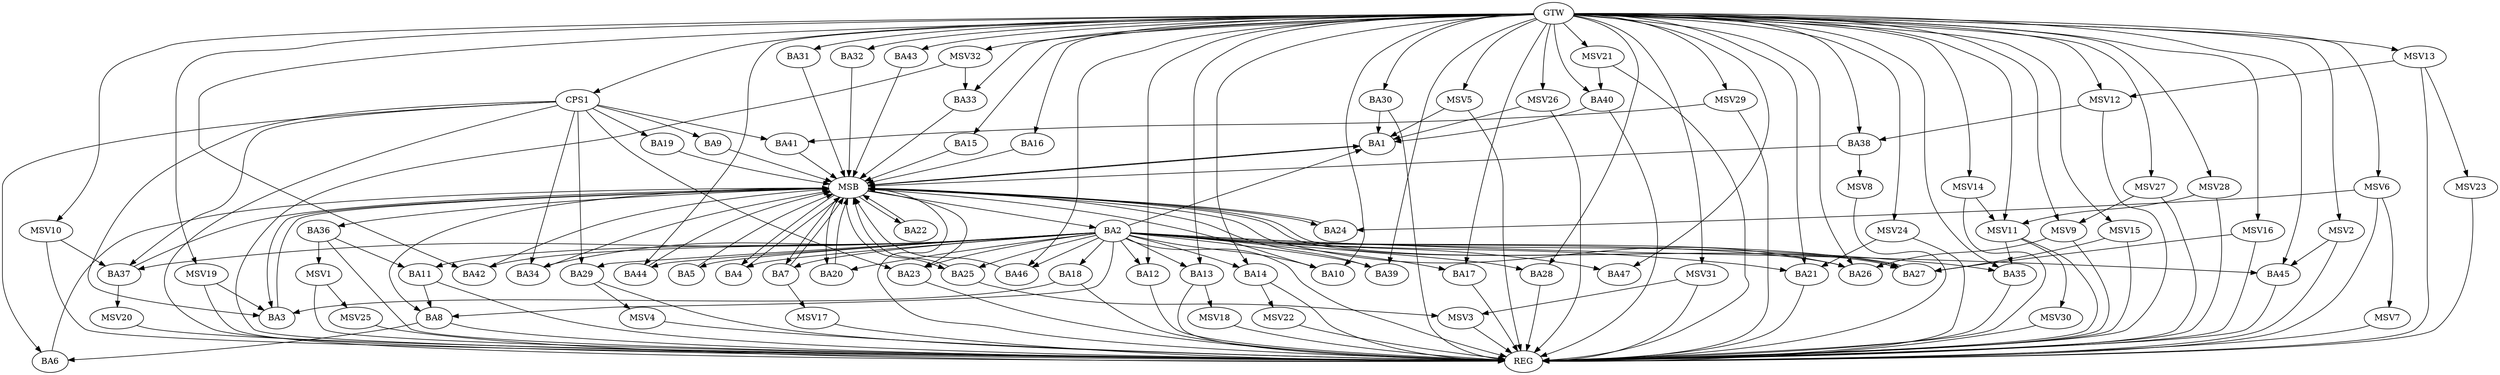 strict digraph G {
  BA1 [ label="BA1" ];
  BA2 [ label="BA2" ];
  BA3 [ label="BA3" ];
  BA4 [ label="BA4" ];
  BA5 [ label="BA5" ];
  BA6 [ label="BA6" ];
  BA7 [ label="BA7" ];
  BA8 [ label="BA8" ];
  BA9 [ label="BA9" ];
  BA10 [ label="BA10" ];
  BA11 [ label="BA11" ];
  BA12 [ label="BA12" ];
  BA13 [ label="BA13" ];
  BA14 [ label="BA14" ];
  BA15 [ label="BA15" ];
  BA16 [ label="BA16" ];
  BA17 [ label="BA17" ];
  BA18 [ label="BA18" ];
  BA19 [ label="BA19" ];
  BA20 [ label="BA20" ];
  BA21 [ label="BA21" ];
  BA22 [ label="BA22" ];
  BA23 [ label="BA23" ];
  BA24 [ label="BA24" ];
  BA25 [ label="BA25" ];
  BA26 [ label="BA26" ];
  BA27 [ label="BA27" ];
  BA28 [ label="BA28" ];
  BA29 [ label="BA29" ];
  BA30 [ label="BA30" ];
  BA31 [ label="BA31" ];
  BA32 [ label="BA32" ];
  BA33 [ label="BA33" ];
  BA34 [ label="BA34" ];
  BA35 [ label="BA35" ];
  BA36 [ label="BA36" ];
  BA37 [ label="BA37" ];
  BA38 [ label="BA38" ];
  BA39 [ label="BA39" ];
  BA40 [ label="BA40" ];
  BA41 [ label="BA41" ];
  BA42 [ label="BA42" ];
  BA43 [ label="BA43" ];
  BA44 [ label="BA44" ];
  BA45 [ label="BA45" ];
  BA46 [ label="BA46" ];
  BA47 [ label="BA47" ];
  CPS1 [ label="CPS1" ];
  GTW [ label="GTW" ];
  REG [ label="REG" ];
  MSB [ label="MSB" ];
  MSV1 [ label="MSV1" ];
  MSV2 [ label="MSV2" ];
  MSV3 [ label="MSV3" ];
  MSV4 [ label="MSV4" ];
  MSV5 [ label="MSV5" ];
  MSV6 [ label="MSV6" ];
  MSV7 [ label="MSV7" ];
  MSV8 [ label="MSV8" ];
  MSV9 [ label="MSV9" ];
  MSV10 [ label="MSV10" ];
  MSV11 [ label="MSV11" ];
  MSV12 [ label="MSV12" ];
  MSV13 [ label="MSV13" ];
  MSV14 [ label="MSV14" ];
  MSV15 [ label="MSV15" ];
  MSV16 [ label="MSV16" ];
  MSV17 [ label="MSV17" ];
  MSV18 [ label="MSV18" ];
  MSV19 [ label="MSV19" ];
  MSV20 [ label="MSV20" ];
  MSV21 [ label="MSV21" ];
  MSV22 [ label="MSV22" ];
  MSV23 [ label="MSV23" ];
  MSV24 [ label="MSV24" ];
  MSV25 [ label="MSV25" ];
  MSV26 [ label="MSV26" ];
  MSV27 [ label="MSV27" ];
  MSV28 [ label="MSV28" ];
  MSV29 [ label="MSV29" ];
  MSV30 [ label="MSV30" ];
  MSV31 [ label="MSV31" ];
  MSV32 [ label="MSV32" ];
  BA2 -> BA1;
  BA8 -> BA6;
  BA11 -> BA8;
  BA18 -> BA3;
  BA30 -> BA1;
  BA36 -> BA11;
  BA40 -> BA1;
  CPS1 -> BA37;
  CPS1 -> BA19;
  CPS1 -> BA41;
  CPS1 -> BA29;
  CPS1 -> BA6;
  CPS1 -> BA3;
  CPS1 -> BA34;
  CPS1 -> BA23;
  CPS1 -> BA9;
  GTW -> BA10;
  GTW -> BA12;
  GTW -> BA13;
  GTW -> BA14;
  GTW -> BA15;
  GTW -> BA16;
  GTW -> BA17;
  GTW -> BA21;
  GTW -> BA26;
  GTW -> BA28;
  GTW -> BA30;
  GTW -> BA31;
  GTW -> BA32;
  GTW -> BA33;
  GTW -> BA35;
  GTW -> BA38;
  GTW -> BA39;
  GTW -> BA40;
  GTW -> BA42;
  GTW -> BA43;
  GTW -> BA44;
  GTW -> BA45;
  GTW -> BA46;
  GTW -> BA47;
  GTW -> CPS1;
  BA2 -> REG;
  BA8 -> REG;
  BA11 -> REG;
  BA12 -> REG;
  BA13 -> REG;
  BA14 -> REG;
  BA17 -> REG;
  BA18 -> REG;
  BA21 -> REG;
  BA23 -> REG;
  BA28 -> REG;
  BA29 -> REG;
  BA30 -> REG;
  BA35 -> REG;
  BA36 -> REG;
  BA40 -> REG;
  BA45 -> REG;
  CPS1 -> REG;
  BA1 -> MSB;
  MSB -> BA2;
  MSB -> REG;
  BA3 -> MSB;
  MSB -> BA1;
  BA4 -> MSB;
  BA5 -> MSB;
  BA6 -> MSB;
  MSB -> BA4;
  BA7 -> MSB;
  BA9 -> MSB;
  MSB -> BA8;
  BA10 -> MSB;
  BA15 -> MSB;
  BA16 -> MSB;
  BA19 -> MSB;
  BA20 -> MSB;
  MSB -> BA7;
  BA22 -> MSB;
  BA24 -> MSB;
  BA25 -> MSB;
  BA26 -> MSB;
  MSB -> BA22;
  BA27 -> MSB;
  MSB -> BA3;
  BA31 -> MSB;
  BA32 -> MSB;
  MSB -> BA27;
  BA33 -> MSB;
  BA34 -> MSB;
  BA37 -> MSB;
  MSB -> BA20;
  BA38 -> MSB;
  MSB -> BA23;
  BA39 -> MSB;
  MSB -> BA25;
  BA41 -> MSB;
  BA42 -> MSB;
  BA43 -> MSB;
  BA44 -> MSB;
  MSB -> BA36;
  BA46 -> MSB;
  MSB -> BA24;
  BA2 -> BA10;
  BA2 -> BA8;
  BA2 -> BA26;
  BA2 -> BA7;
  BA2 -> BA18;
  BA2 -> BA21;
  BA2 -> BA4;
  BA2 -> BA35;
  BA2 -> BA23;
  BA2 -> BA34;
  BA2 -> BA42;
  BA2 -> BA44;
  BA2 -> BA46;
  BA2 -> BA29;
  BA2 -> BA20;
  BA2 -> BA11;
  BA2 -> BA47;
  BA2 -> BA25;
  BA2 -> BA12;
  BA2 -> BA5;
  BA2 -> BA45;
  BA2 -> BA13;
  BA2 -> BA39;
  BA2 -> BA14;
  BA2 -> BA17;
  BA2 -> BA37;
  BA2 -> BA27;
  BA2 -> BA28;
  BA36 -> MSV1;
  MSV1 -> REG;
  MSV2 -> BA45;
  GTW -> MSV2;
  MSV2 -> REG;
  BA25 -> MSV3;
  MSV3 -> REG;
  BA29 -> MSV4;
  MSV4 -> REG;
  MSV5 -> BA1;
  GTW -> MSV5;
  MSV5 -> REG;
  MSV6 -> BA24;
  GTW -> MSV6;
  MSV6 -> REG;
  MSV6 -> MSV7;
  MSV7 -> REG;
  BA38 -> MSV8;
  MSV8 -> REG;
  MSV9 -> BA26;
  GTW -> MSV9;
  MSV9 -> REG;
  MSV10 -> BA37;
  GTW -> MSV10;
  MSV10 -> REG;
  MSV11 -> BA35;
  GTW -> MSV11;
  MSV11 -> REG;
  MSV12 -> BA38;
  GTW -> MSV12;
  MSV12 -> REG;
  MSV13 -> MSV12;
  GTW -> MSV13;
  MSV13 -> REG;
  MSV14 -> MSV11;
  GTW -> MSV14;
  MSV14 -> REG;
  MSV15 -> BA27;
  GTW -> MSV15;
  MSV15 -> REG;
  MSV16 -> BA27;
  GTW -> MSV16;
  MSV16 -> REG;
  BA7 -> MSV17;
  MSV17 -> REG;
  BA13 -> MSV18;
  MSV18 -> REG;
  MSV19 -> BA3;
  GTW -> MSV19;
  MSV19 -> REG;
  BA37 -> MSV20;
  MSV20 -> REG;
  MSV21 -> BA40;
  GTW -> MSV21;
  MSV21 -> REG;
  BA14 -> MSV22;
  MSV22 -> REG;
  MSV13 -> MSV23;
  MSV23 -> REG;
  MSV24 -> BA21;
  GTW -> MSV24;
  MSV24 -> REG;
  MSV1 -> MSV25;
  MSV25 -> REG;
  MSV26 -> BA1;
  GTW -> MSV26;
  MSV26 -> REG;
  MSV27 -> MSV9;
  GTW -> MSV27;
  MSV27 -> REG;
  MSV28 -> MSV11;
  GTW -> MSV28;
  MSV28 -> REG;
  MSV29 -> BA41;
  GTW -> MSV29;
  MSV29 -> REG;
  MSV11 -> MSV30;
  MSV30 -> REG;
  MSV31 -> MSV3;
  GTW -> MSV31;
  MSV31 -> REG;
  MSV32 -> BA33;
  GTW -> MSV32;
  MSV32 -> REG;
}
